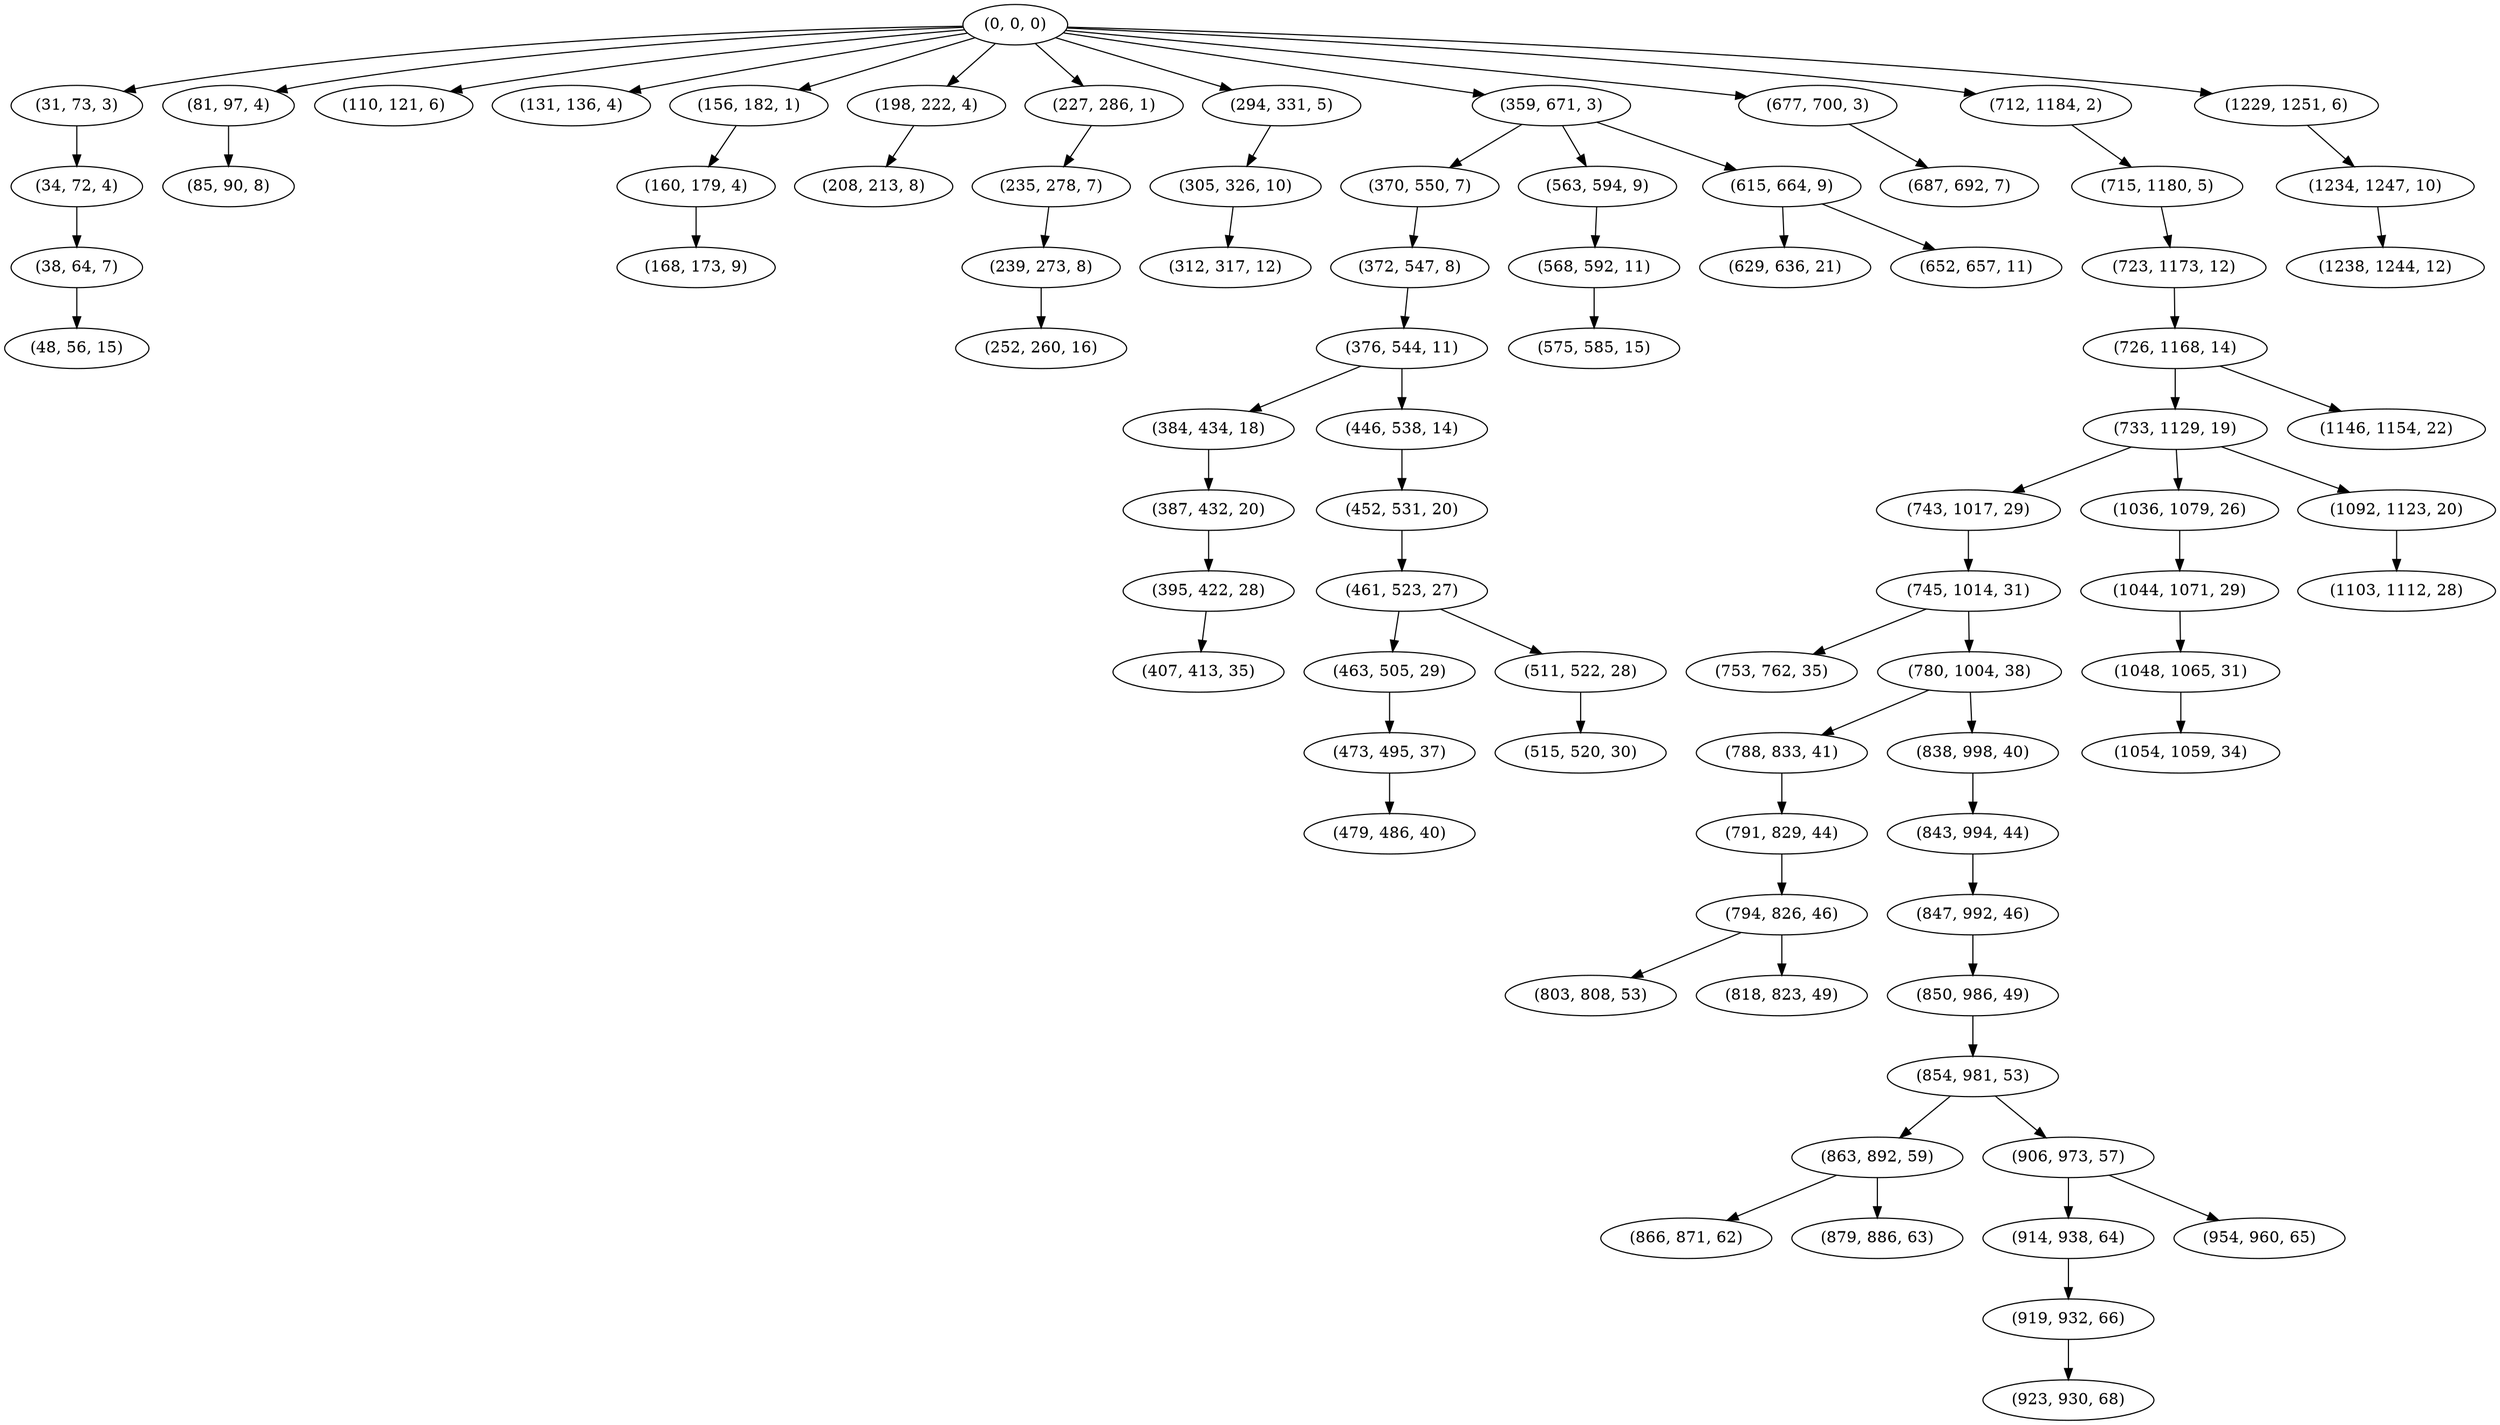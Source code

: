 digraph tree {
    "(0, 0, 0)";
    "(31, 73, 3)";
    "(34, 72, 4)";
    "(38, 64, 7)";
    "(48, 56, 15)";
    "(81, 97, 4)";
    "(85, 90, 8)";
    "(110, 121, 6)";
    "(131, 136, 4)";
    "(156, 182, 1)";
    "(160, 179, 4)";
    "(168, 173, 9)";
    "(198, 222, 4)";
    "(208, 213, 8)";
    "(227, 286, 1)";
    "(235, 278, 7)";
    "(239, 273, 8)";
    "(252, 260, 16)";
    "(294, 331, 5)";
    "(305, 326, 10)";
    "(312, 317, 12)";
    "(359, 671, 3)";
    "(370, 550, 7)";
    "(372, 547, 8)";
    "(376, 544, 11)";
    "(384, 434, 18)";
    "(387, 432, 20)";
    "(395, 422, 28)";
    "(407, 413, 35)";
    "(446, 538, 14)";
    "(452, 531, 20)";
    "(461, 523, 27)";
    "(463, 505, 29)";
    "(473, 495, 37)";
    "(479, 486, 40)";
    "(511, 522, 28)";
    "(515, 520, 30)";
    "(563, 594, 9)";
    "(568, 592, 11)";
    "(575, 585, 15)";
    "(615, 664, 9)";
    "(629, 636, 21)";
    "(652, 657, 11)";
    "(677, 700, 3)";
    "(687, 692, 7)";
    "(712, 1184, 2)";
    "(715, 1180, 5)";
    "(723, 1173, 12)";
    "(726, 1168, 14)";
    "(733, 1129, 19)";
    "(743, 1017, 29)";
    "(745, 1014, 31)";
    "(753, 762, 35)";
    "(780, 1004, 38)";
    "(788, 833, 41)";
    "(791, 829, 44)";
    "(794, 826, 46)";
    "(803, 808, 53)";
    "(818, 823, 49)";
    "(838, 998, 40)";
    "(843, 994, 44)";
    "(847, 992, 46)";
    "(850, 986, 49)";
    "(854, 981, 53)";
    "(863, 892, 59)";
    "(866, 871, 62)";
    "(879, 886, 63)";
    "(906, 973, 57)";
    "(914, 938, 64)";
    "(919, 932, 66)";
    "(923, 930, 68)";
    "(954, 960, 65)";
    "(1036, 1079, 26)";
    "(1044, 1071, 29)";
    "(1048, 1065, 31)";
    "(1054, 1059, 34)";
    "(1092, 1123, 20)";
    "(1103, 1112, 28)";
    "(1146, 1154, 22)";
    "(1229, 1251, 6)";
    "(1234, 1247, 10)";
    "(1238, 1244, 12)";
    "(0, 0, 0)" -> "(31, 73, 3)";
    "(0, 0, 0)" -> "(81, 97, 4)";
    "(0, 0, 0)" -> "(110, 121, 6)";
    "(0, 0, 0)" -> "(131, 136, 4)";
    "(0, 0, 0)" -> "(156, 182, 1)";
    "(0, 0, 0)" -> "(198, 222, 4)";
    "(0, 0, 0)" -> "(227, 286, 1)";
    "(0, 0, 0)" -> "(294, 331, 5)";
    "(0, 0, 0)" -> "(359, 671, 3)";
    "(0, 0, 0)" -> "(677, 700, 3)";
    "(0, 0, 0)" -> "(712, 1184, 2)";
    "(0, 0, 0)" -> "(1229, 1251, 6)";
    "(31, 73, 3)" -> "(34, 72, 4)";
    "(34, 72, 4)" -> "(38, 64, 7)";
    "(38, 64, 7)" -> "(48, 56, 15)";
    "(81, 97, 4)" -> "(85, 90, 8)";
    "(156, 182, 1)" -> "(160, 179, 4)";
    "(160, 179, 4)" -> "(168, 173, 9)";
    "(198, 222, 4)" -> "(208, 213, 8)";
    "(227, 286, 1)" -> "(235, 278, 7)";
    "(235, 278, 7)" -> "(239, 273, 8)";
    "(239, 273, 8)" -> "(252, 260, 16)";
    "(294, 331, 5)" -> "(305, 326, 10)";
    "(305, 326, 10)" -> "(312, 317, 12)";
    "(359, 671, 3)" -> "(370, 550, 7)";
    "(359, 671, 3)" -> "(563, 594, 9)";
    "(359, 671, 3)" -> "(615, 664, 9)";
    "(370, 550, 7)" -> "(372, 547, 8)";
    "(372, 547, 8)" -> "(376, 544, 11)";
    "(376, 544, 11)" -> "(384, 434, 18)";
    "(376, 544, 11)" -> "(446, 538, 14)";
    "(384, 434, 18)" -> "(387, 432, 20)";
    "(387, 432, 20)" -> "(395, 422, 28)";
    "(395, 422, 28)" -> "(407, 413, 35)";
    "(446, 538, 14)" -> "(452, 531, 20)";
    "(452, 531, 20)" -> "(461, 523, 27)";
    "(461, 523, 27)" -> "(463, 505, 29)";
    "(461, 523, 27)" -> "(511, 522, 28)";
    "(463, 505, 29)" -> "(473, 495, 37)";
    "(473, 495, 37)" -> "(479, 486, 40)";
    "(511, 522, 28)" -> "(515, 520, 30)";
    "(563, 594, 9)" -> "(568, 592, 11)";
    "(568, 592, 11)" -> "(575, 585, 15)";
    "(615, 664, 9)" -> "(629, 636, 21)";
    "(615, 664, 9)" -> "(652, 657, 11)";
    "(677, 700, 3)" -> "(687, 692, 7)";
    "(712, 1184, 2)" -> "(715, 1180, 5)";
    "(715, 1180, 5)" -> "(723, 1173, 12)";
    "(723, 1173, 12)" -> "(726, 1168, 14)";
    "(726, 1168, 14)" -> "(733, 1129, 19)";
    "(726, 1168, 14)" -> "(1146, 1154, 22)";
    "(733, 1129, 19)" -> "(743, 1017, 29)";
    "(733, 1129, 19)" -> "(1036, 1079, 26)";
    "(733, 1129, 19)" -> "(1092, 1123, 20)";
    "(743, 1017, 29)" -> "(745, 1014, 31)";
    "(745, 1014, 31)" -> "(753, 762, 35)";
    "(745, 1014, 31)" -> "(780, 1004, 38)";
    "(780, 1004, 38)" -> "(788, 833, 41)";
    "(780, 1004, 38)" -> "(838, 998, 40)";
    "(788, 833, 41)" -> "(791, 829, 44)";
    "(791, 829, 44)" -> "(794, 826, 46)";
    "(794, 826, 46)" -> "(803, 808, 53)";
    "(794, 826, 46)" -> "(818, 823, 49)";
    "(838, 998, 40)" -> "(843, 994, 44)";
    "(843, 994, 44)" -> "(847, 992, 46)";
    "(847, 992, 46)" -> "(850, 986, 49)";
    "(850, 986, 49)" -> "(854, 981, 53)";
    "(854, 981, 53)" -> "(863, 892, 59)";
    "(854, 981, 53)" -> "(906, 973, 57)";
    "(863, 892, 59)" -> "(866, 871, 62)";
    "(863, 892, 59)" -> "(879, 886, 63)";
    "(906, 973, 57)" -> "(914, 938, 64)";
    "(906, 973, 57)" -> "(954, 960, 65)";
    "(914, 938, 64)" -> "(919, 932, 66)";
    "(919, 932, 66)" -> "(923, 930, 68)";
    "(1036, 1079, 26)" -> "(1044, 1071, 29)";
    "(1044, 1071, 29)" -> "(1048, 1065, 31)";
    "(1048, 1065, 31)" -> "(1054, 1059, 34)";
    "(1092, 1123, 20)" -> "(1103, 1112, 28)";
    "(1229, 1251, 6)" -> "(1234, 1247, 10)";
    "(1234, 1247, 10)" -> "(1238, 1244, 12)";
}

